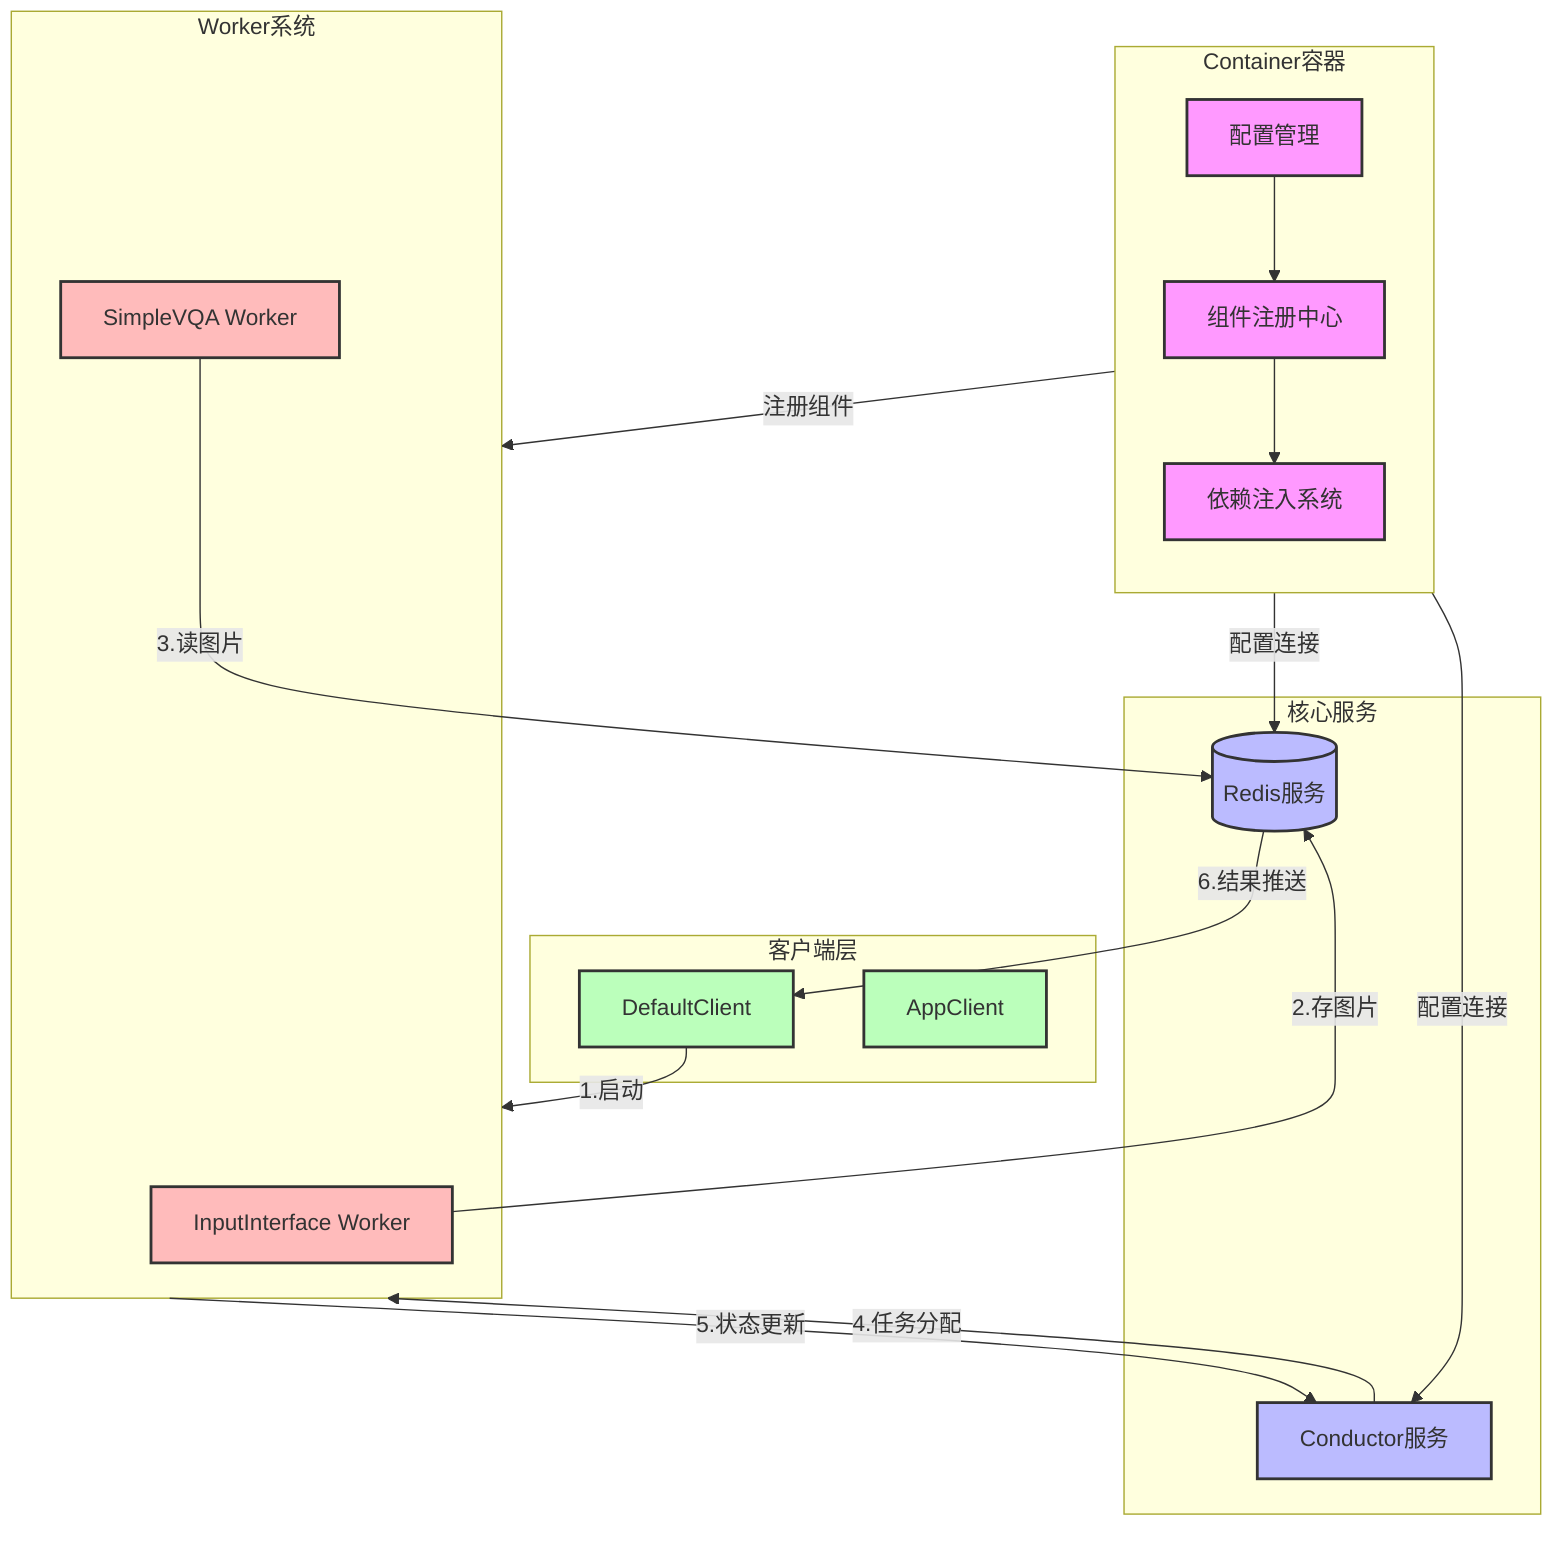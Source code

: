 graph TB
    subgraph Container容器
        direction TB
        Config[配置管理]
        Registry[组件注册中心]
        DI[依赖注入系统]
    end

    subgraph 核心服务
        direction TB
        Redis[(Redis服务)]
        Conductor[Conductor服务]
    end

    subgraph 客户端层
        direction TB
        DC[DefaultClient]
        AC[AppClient]
    end

    subgraph Worker系统
        direction TB
        W1[InputInterface Worker]
        W2[SimpleVQA Worker]
    end

    %% Container内部关系
    Config --> Registry
    Registry --> DI

    %% Container对外连接
    Container容器 --> |配置连接| Redis
    Container容器 --> |配置连接| Conductor
    Container容器 --> |注册组件| Worker系统

    %% 数据流向
    DC --> |1.启动| Worker系统
    W1 --> |2.存图片| Redis
    W2 --> |3.读图片| Redis
    Conductor --> |4.任务分配| Worker系统
    Worker系统 --> |5.状态更新| Conductor
    Redis --> |6.结果推送| DC

    %% 样式定义
    classDef container fill:#f9f,stroke:#333,stroke-width:2px
    classDef service fill:#bbf,stroke:#333,stroke-width:2px
    classDef client fill:#bfb,stroke:#333,stroke-width:2px
    classDef worker fill:#fbb,stroke:#333,stroke-width:2px

    class Config,Registry,DI container
    class Redis,Conductor service
    class DC,AC client
    class W1,W2 worker